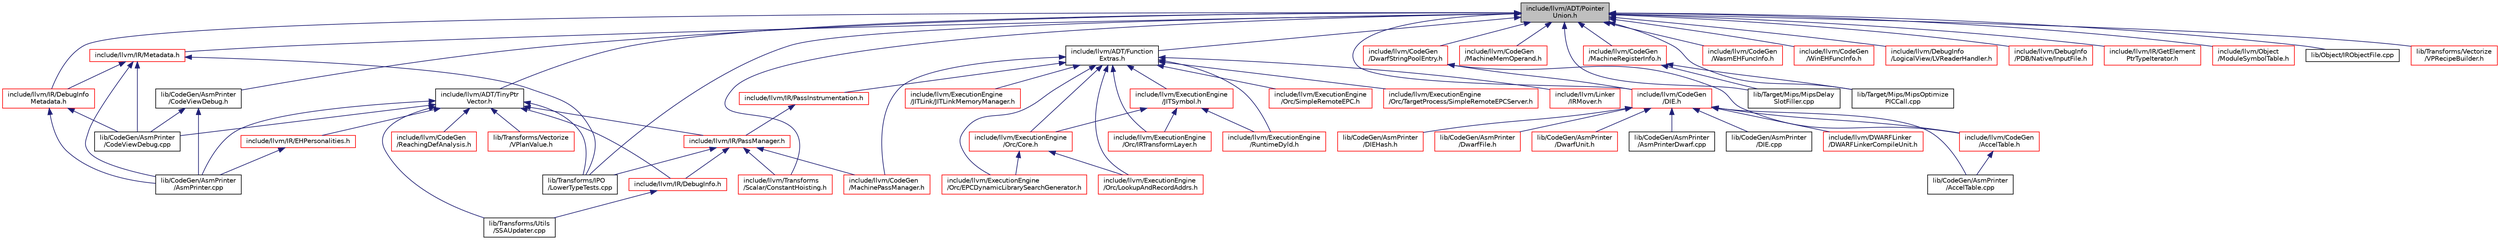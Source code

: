 digraph "include/llvm/ADT/PointerUnion.h"
{
 // LATEX_PDF_SIZE
  bgcolor="transparent";
  edge [fontname="Helvetica",fontsize="10",labelfontname="Helvetica",labelfontsize="10"];
  node [fontname="Helvetica",fontsize="10",shape=record];
  Node1 [label="include/llvm/ADT/Pointer\lUnion.h",height=0.2,width=0.4,color="black", fillcolor="grey75", style="filled", fontcolor="black",tooltip=" "];
  Node1 -> Node2 [dir="back",color="midnightblue",fontsize="10",style="solid",fontname="Helvetica"];
  Node2 [label="include/llvm/ADT/Function\lExtras.h",height=0.2,width=0.4,color="black",URL="$FunctionExtras_8h.html",tooltip=" "];
  Node2 -> Node3 [dir="back",color="midnightblue",fontsize="10",style="solid",fontname="Helvetica"];
  Node3 [label="include/llvm/CodeGen\l/MachinePassManager.h",height=0.2,width=0.4,color="red",URL="$MachinePassManager_8h.html",tooltip=" "];
  Node2 -> Node7 [dir="back",color="midnightblue",fontsize="10",style="solid",fontname="Helvetica"];
  Node7 [label="include/llvm/ExecutionEngine\l/JITLink/JITLinkMemoryManager.h",height=0.2,width=0.4,color="red",URL="$JITLinkMemoryManager_8h.html",tooltip=" "];
  Node2 -> Node135 [dir="back",color="midnightblue",fontsize="10",style="solid",fontname="Helvetica"];
  Node135 [label="include/llvm/ExecutionEngine\l/JITSymbol.h",height=0.2,width=0.4,color="red",URL="$JITSymbol_8h.html",tooltip=" "];
  Node135 -> Node95 [dir="back",color="midnightblue",fontsize="10",style="solid",fontname="Helvetica"];
  Node95 [label="include/llvm/ExecutionEngine\l/Orc/Core.h",height=0.2,width=0.4,color="red",URL="$ExecutionEngine_2Orc_2Core_8h.html",tooltip=" "];
  Node95 -> Node106 [dir="back",color="midnightblue",fontsize="10",style="solid",fontname="Helvetica"];
  Node106 [label="include/llvm/ExecutionEngine\l/Orc/EPCDynamicLibrarySearchGenerator.h",height=0.2,width=0.4,color="red",URL="$EPCDynamicLibrarySearchGenerator_8h.html",tooltip=" "];
  Node95 -> Node122 [dir="back",color="midnightblue",fontsize="10",style="solid",fontname="Helvetica"];
  Node122 [label="include/llvm/ExecutionEngine\l/Orc/LookupAndRecordAddrs.h",height=0.2,width=0.4,color="red",URL="$LookupAndRecordAddrs_8h.html",tooltip=" "];
  Node135 -> Node116 [dir="back",color="midnightblue",fontsize="10",style="solid",fontname="Helvetica"];
  Node116 [label="include/llvm/ExecutionEngine\l/Orc/IRTransformLayer.h",height=0.2,width=0.4,color="red",URL="$IRTransformLayer_8h.html",tooltip=" "];
  Node135 -> Node187 [dir="back",color="midnightblue",fontsize="10",style="solid",fontname="Helvetica"];
  Node187 [label="include/llvm/ExecutionEngine\l/RuntimeDyld.h",height=0.2,width=0.4,color="red",URL="$RuntimeDyld_8h.html",tooltip=" "];
  Node2 -> Node95 [dir="back",color="midnightblue",fontsize="10",style="solid",fontname="Helvetica"];
  Node2 -> Node106 [dir="back",color="midnightblue",fontsize="10",style="solid",fontname="Helvetica"];
  Node2 -> Node116 [dir="back",color="midnightblue",fontsize="10",style="solid",fontname="Helvetica"];
  Node2 -> Node122 [dir="back",color="midnightblue",fontsize="10",style="solid",fontname="Helvetica"];
  Node2 -> Node90 [dir="back",color="midnightblue",fontsize="10",style="solid",fontname="Helvetica"];
  Node90 [label="include/llvm/ExecutionEngine\l/Orc/SimpleRemoteEPC.h",height=0.2,width=0.4,color="red",URL="$SimpleRemoteEPC_8h.html",tooltip=" "];
  Node2 -> Node160 [dir="back",color="midnightblue",fontsize="10",style="solid",fontname="Helvetica"];
  Node160 [label="include/llvm/ExecutionEngine\l/Orc/TargetProcess/SimpleRemoteEPCServer.h",height=0.2,width=0.4,color="red",URL="$SimpleRemoteEPCServer_8h.html",tooltip=" "];
  Node2 -> Node187 [dir="back",color="midnightblue",fontsize="10",style="solid",fontname="Helvetica"];
  Node2 -> Node197 [dir="back",color="midnightblue",fontsize="10",style="solid",fontname="Helvetica"];
  Node197 [label="include/llvm/IR/PassInstrumentation.h",height=0.2,width=0.4,color="red",URL="$PassInstrumentation_8h.html",tooltip=" "];
  Node197 -> Node198 [dir="back",color="midnightblue",fontsize="10",style="solid",fontname="Helvetica"];
  Node198 [label="include/llvm/IR/PassManager.h",height=0.2,width=0.4,color="red",URL="$PassManager_8h.html",tooltip=" "];
  Node198 -> Node3 [dir="back",color="midnightblue",fontsize="10",style="solid",fontname="Helvetica"];
  Node198 -> Node1630 [dir="back",color="midnightblue",fontsize="10",style="solid",fontname="Helvetica"];
  Node1630 [label="include/llvm/IR/DebugInfo.h",height=0.2,width=0.4,color="red",URL="$IR_2DebugInfo_8h.html",tooltip=" "];
  Node1630 -> Node1653 [dir="back",color="midnightblue",fontsize="10",style="solid",fontname="Helvetica"];
  Node1653 [label="lib/Transforms/Utils\l/SSAUpdater.cpp",height=0.2,width=0.4,color="black",URL="$SSAUpdater_8cpp.html",tooltip=" "];
  Node198 -> Node1901 [dir="back",color="midnightblue",fontsize="10",style="solid",fontname="Helvetica"];
  Node1901 [label="include/llvm/Transforms\l/Scalar/ConstantHoisting.h",height=0.2,width=0.4,color="red",URL="$ConstantHoisting_8h.html",tooltip=" "];
  Node198 -> Node1675 [dir="back",color="midnightblue",fontsize="10",style="solid",fontname="Helvetica"];
  Node1675 [label="lib/Transforms/IPO\l/LowerTypeTests.cpp",height=0.2,width=0.4,color="black",URL="$LowerTypeTests_8cpp.html",tooltip=" "];
  Node2 -> Node2031 [dir="back",color="midnightblue",fontsize="10",style="solid",fontname="Helvetica"];
  Node2031 [label="include/llvm/Linker\l/IRMover.h",height=0.2,width=0.4,color="red",URL="$IRMover_8h.html",tooltip=" "];
  Node1 -> Node2035 [dir="back",color="midnightblue",fontsize="10",style="solid",fontname="Helvetica"];
  Node2035 [label="include/llvm/ADT/TinyPtr\lVector.h",height=0.2,width=0.4,color="black",URL="$TinyPtrVector_8h.html",tooltip=" "];
  Node2035 -> Node2036 [dir="back",color="midnightblue",fontsize="10",style="solid",fontname="Helvetica"];
  Node2036 [label="include/llvm/CodeGen\l/ReachingDefAnalysis.h",height=0.2,width=0.4,color="red",URL="$ReachingDefAnalysis_8h.html",tooltip=" "];
  Node2035 -> Node1630 [dir="back",color="midnightblue",fontsize="10",style="solid",fontname="Helvetica"];
  Node2035 -> Node2041 [dir="back",color="midnightblue",fontsize="10",style="solid",fontname="Helvetica"];
  Node2041 [label="include/llvm/IR/EHPersonalities.h",height=0.2,width=0.4,color="red",URL="$EHPersonalities_8h.html",tooltip=" "];
  Node2041 -> Node538 [dir="back",color="midnightblue",fontsize="10",style="solid",fontname="Helvetica"];
  Node538 [label="lib/CodeGen/AsmPrinter\l/AsmPrinter.cpp",height=0.2,width=0.4,color="black",URL="$AsmPrinter_8cpp.html",tooltip=" "];
  Node2035 -> Node198 [dir="back",color="midnightblue",fontsize="10",style="solid",fontname="Helvetica"];
  Node2035 -> Node538 [dir="back",color="midnightblue",fontsize="10",style="solid",fontname="Helvetica"];
  Node2035 -> Node1600 [dir="back",color="midnightblue",fontsize="10",style="solid",fontname="Helvetica"];
  Node1600 [label="lib/CodeGen/AsmPrinter\l/CodeViewDebug.cpp",height=0.2,width=0.4,color="black",URL="$CodeViewDebug_8cpp.html",tooltip=" "];
  Node2035 -> Node1675 [dir="back",color="midnightblue",fontsize="10",style="solid",fontname="Helvetica"];
  Node2035 -> Node1653 [dir="back",color="midnightblue",fontsize="10",style="solid",fontname="Helvetica"];
  Node2035 -> Node2320 [dir="back",color="midnightblue",fontsize="10",style="solid",fontname="Helvetica"];
  Node2320 [label="lib/Transforms/Vectorize\l/VPlanValue.h",height=0.2,width=0.4,color="red",URL="$VPlanValue_8h.html",tooltip=" "];
  Node1 -> Node2321 [dir="back",color="midnightblue",fontsize="10",style="solid",fontname="Helvetica"];
  Node2321 [label="include/llvm/CodeGen\l/DIE.h",height=0.2,width=0.4,color="red",URL="$DIE_8h.html",tooltip=" "];
  Node2321 -> Node2322 [dir="back",color="midnightblue",fontsize="10",style="solid",fontname="Helvetica"];
  Node2322 [label="include/llvm/CodeGen\l/AccelTable.h",height=0.2,width=0.4,color="red",URL="$AccelTable_8h.html",tooltip=" "];
  Node2322 -> Node1635 [dir="back",color="midnightblue",fontsize="10",style="solid",fontname="Helvetica"];
  Node1635 [label="lib/CodeGen/AsmPrinter\l/AccelTable.cpp",height=0.2,width=0.4,color="black",URL="$AccelTable_8cpp.html",tooltip=" "];
  Node2321 -> Node2325 [dir="back",color="midnightblue",fontsize="10",style="solid",fontname="Helvetica"];
  Node2325 [label="include/llvm/DWARFLinker\l/DWARFLinkerCompileUnit.h",height=0.2,width=0.4,color="red",URL="$DWARFLinkerCompileUnit_8h.html",tooltip=" "];
  Node2321 -> Node2328 [dir="back",color="midnightblue",fontsize="10",style="solid",fontname="Helvetica"];
  Node2328 [label="lib/CodeGen/AsmPrinter\l/DIEHash.h",height=0.2,width=0.4,color="red",URL="$DIEHash_8h.html",tooltip=" "];
  Node2321 -> Node2329 [dir="back",color="midnightblue",fontsize="10",style="solid",fontname="Helvetica"];
  Node2329 [label="lib/CodeGen/AsmPrinter\l/DwarfFile.h",height=0.2,width=0.4,color="red",URL="$DwarfFile_8h.html",tooltip=" "];
  Node2321 -> Node1642 [dir="back",color="midnightblue",fontsize="10",style="solid",fontname="Helvetica"];
  Node1642 [label="lib/CodeGen/AsmPrinter\l/DwarfUnit.h",height=0.2,width=0.4,color="red",URL="$DwarfUnit_8h.html",tooltip=" "];
  Node2321 -> Node1635 [dir="back",color="midnightblue",fontsize="10",style="solid",fontname="Helvetica"];
  Node2321 -> Node2083 [dir="back",color="midnightblue",fontsize="10",style="solid",fontname="Helvetica"];
  Node2083 [label="lib/CodeGen/AsmPrinter\l/AsmPrinterDwarf.cpp",height=0.2,width=0.4,color="black",URL="$AsmPrinterDwarf_8cpp.html",tooltip=" "];
  Node2321 -> Node1636 [dir="back",color="midnightblue",fontsize="10",style="solid",fontname="Helvetica"];
  Node1636 [label="lib/CodeGen/AsmPrinter\l/DIE.cpp",height=0.2,width=0.4,color="black",URL="$DIE_8cpp.html",tooltip=" "];
  Node1 -> Node2330 [dir="back",color="midnightblue",fontsize="10",style="solid",fontname="Helvetica"];
  Node2330 [label="include/llvm/CodeGen\l/DwarfStringPoolEntry.h",height=0.2,width=0.4,color="red",URL="$DwarfStringPoolEntry_8h.html",tooltip=" "];
  Node2330 -> Node2322 [dir="back",color="midnightblue",fontsize="10",style="solid",fontname="Helvetica"];
  Node2330 -> Node2321 [dir="back",color="midnightblue",fontsize="10",style="solid",fontname="Helvetica"];
  Node1 -> Node2335 [dir="back",color="midnightblue",fontsize="10",style="solid",fontname="Helvetica"];
  Node2335 [label="include/llvm/CodeGen\l/MachineMemOperand.h",height=0.2,width=0.4,color="red",URL="$MachineMemOperand_8h.html",tooltip=" "];
  Node1 -> Node2264 [dir="back",color="midnightblue",fontsize="10",style="solid",fontname="Helvetica"];
  Node2264 [label="include/llvm/CodeGen\l/MachineRegisterInfo.h",height=0.2,width=0.4,color="red",URL="$MachineRegisterInfo_8h.html",tooltip=" "];
  Node2264 -> Node373 [dir="back",color="midnightblue",fontsize="10",style="solid",fontname="Helvetica"];
  Node373 [label="lib/Target/Mips/MipsDelay\lSlotFiller.cpp",height=0.2,width=0.4,color="black",URL="$MipsDelaySlotFiller_8cpp.html",tooltip=" "];
  Node2264 -> Node1365 [dir="back",color="midnightblue",fontsize="10",style="solid",fontname="Helvetica"];
  Node1365 [label="lib/Target/Mips/MipsOptimize\lPICCall.cpp",height=0.2,width=0.4,color="black",URL="$MipsOptimizePICCall_8cpp.html",tooltip=" "];
  Node1 -> Node2448 [dir="back",color="midnightblue",fontsize="10",style="solid",fontname="Helvetica"];
  Node2448 [label="include/llvm/CodeGen\l/WasmEHFuncInfo.h",height=0.2,width=0.4,color="red",URL="$WasmEHFuncInfo_8h.html",tooltip=" "];
  Node1 -> Node2449 [dir="back",color="midnightblue",fontsize="10",style="solid",fontname="Helvetica"];
  Node2449 [label="include/llvm/CodeGen\l/WinEHFuncInfo.h",height=0.2,width=0.4,color="red",URL="$WinEHFuncInfo_8h.html",tooltip=" "];
  Node1 -> Node2450 [dir="back",color="midnightblue",fontsize="10",style="solid",fontname="Helvetica"];
  Node2450 [label="include/llvm/DebugInfo\l/LogicalView/LVReaderHandler.h",height=0.2,width=0.4,color="red",URL="$LVReaderHandler_8h.html",tooltip=" "];
  Node1 -> Node2452 [dir="back",color="midnightblue",fontsize="10",style="solid",fontname="Helvetica"];
  Node2452 [label="include/llvm/DebugInfo\l/PDB/Native/InputFile.h",height=0.2,width=0.4,color="red",URL="$InputFile_8h.html",tooltip=" "];
  Node1 -> Node2455 [dir="back",color="midnightblue",fontsize="10",style="solid",fontname="Helvetica"];
  Node2455 [label="include/llvm/IR/DebugInfo\lMetadata.h",height=0.2,width=0.4,color="red",URL="$DebugInfoMetadata_8h.html",tooltip=" "];
  Node2455 -> Node538 [dir="back",color="midnightblue",fontsize="10",style="solid",fontname="Helvetica"];
  Node2455 -> Node1600 [dir="back",color="midnightblue",fontsize="10",style="solid",fontname="Helvetica"];
  Node1 -> Node2523 [dir="back",color="midnightblue",fontsize="10",style="solid",fontname="Helvetica"];
  Node2523 [label="include/llvm/IR/GetElement\lPtrTypeIterator.h",height=0.2,width=0.4,color="red",URL="$GetElementPtrTypeIterator_8h.html",tooltip=" "];
  Node1 -> Node2527 [dir="back",color="midnightblue",fontsize="10",style="solid",fontname="Helvetica"];
  Node2527 [label="include/llvm/IR/Metadata.h",height=0.2,width=0.4,color="red",URL="$Metadata_8h.html",tooltip=" "];
  Node2527 -> Node2455 [dir="back",color="midnightblue",fontsize="10",style="solid",fontname="Helvetica"];
  Node2527 -> Node538 [dir="back",color="midnightblue",fontsize="10",style="solid",fontname="Helvetica"];
  Node2527 -> Node1600 [dir="back",color="midnightblue",fontsize="10",style="solid",fontname="Helvetica"];
  Node2527 -> Node1675 [dir="back",color="midnightblue",fontsize="10",style="solid",fontname="Helvetica"];
  Node1 -> Node2695 [dir="back",color="midnightblue",fontsize="10",style="solid",fontname="Helvetica"];
  Node2695 [label="include/llvm/Object\l/ModuleSymbolTable.h",height=0.2,width=0.4,color="red",URL="$ModuleSymbolTable_8h.html",tooltip=" "];
  Node1 -> Node1901 [dir="back",color="midnightblue",fontsize="10",style="solid",fontname="Helvetica"];
  Node1 -> Node2354 [dir="back",color="midnightblue",fontsize="10",style="solid",fontname="Helvetica"];
  Node2354 [label="lib/CodeGen/AsmPrinter\l/CodeViewDebug.h",height=0.2,width=0.4,color="black",URL="$CodeViewDebug_8h.html",tooltip=" "];
  Node2354 -> Node538 [dir="back",color="midnightblue",fontsize="10",style="solid",fontname="Helvetica"];
  Node2354 -> Node1600 [dir="back",color="midnightblue",fontsize="10",style="solid",fontname="Helvetica"];
  Node1 -> Node2576 [dir="back",color="midnightblue",fontsize="10",style="solid",fontname="Helvetica"];
  Node2576 [label="lib/Object/IRObjectFile.cpp",height=0.2,width=0.4,color="black",URL="$IRObjectFile_8cpp.html",tooltip=" "];
  Node1 -> Node373 [dir="back",color="midnightblue",fontsize="10",style="solid",fontname="Helvetica"];
  Node1 -> Node1365 [dir="back",color="midnightblue",fontsize="10",style="solid",fontname="Helvetica"];
  Node1 -> Node1675 [dir="back",color="midnightblue",fontsize="10",style="solid",fontname="Helvetica"];
  Node1 -> Node702 [dir="back",color="midnightblue",fontsize="10",style="solid",fontname="Helvetica"];
  Node702 [label="lib/Transforms/Vectorize\l/VPRecipeBuilder.h",height=0.2,width=0.4,color="red",URL="$VPRecipeBuilder_8h.html",tooltip=" "];
}
